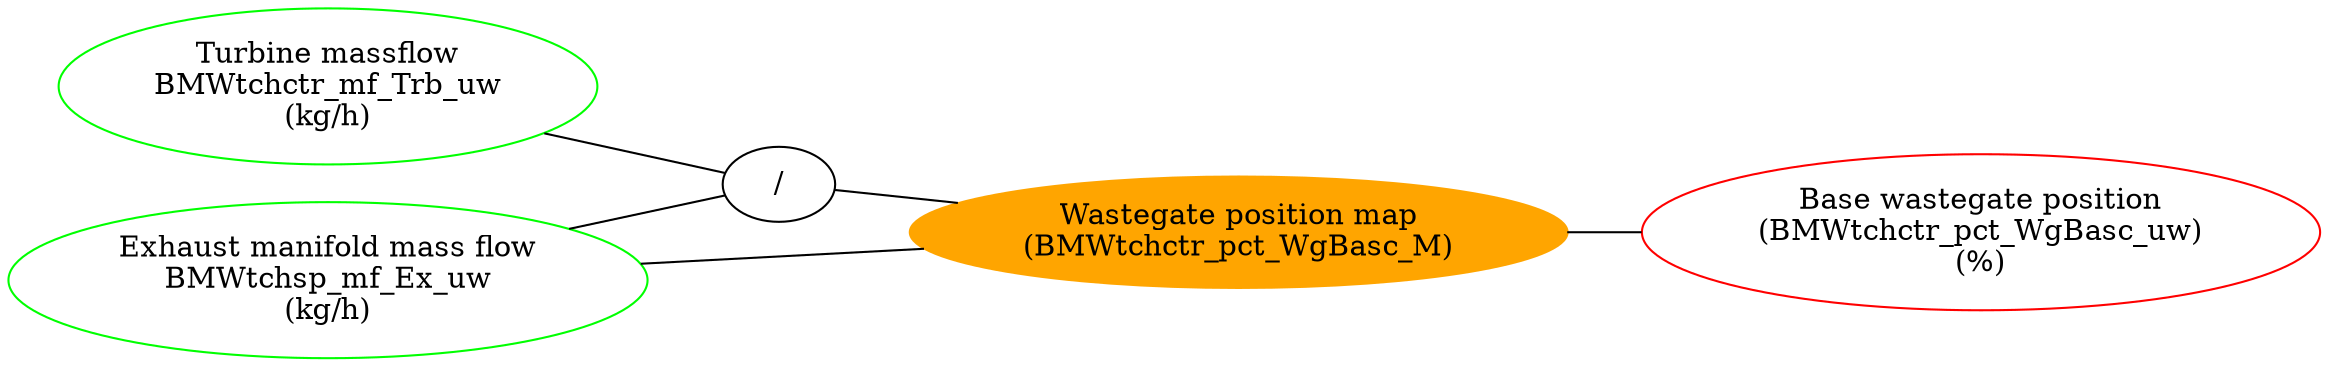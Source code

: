 graph "wgbasc" {
    graph ["rankdir" = "LR"]

    BMWtchctr_mf_Trb_uw [label="Turbine massflow\nBMWtchctr_mf_Trb_uw\n(kg/h)",color=green]
    BMWtchsp_mf_Ex_uw [label="Exhaust manifold mass flow\nBMWtchsp_mf_Ex_uw\n(kg/h)",color="green"]
    div [label="/"]

    BMWtchctr_pct_WgBasc_M [label="Wastegate position map\n(BMWtchctr_pct_WgBasc_M)",color=orange,style=filled]

    BMWtchctr_pct_WgBasc_uw [label="Base wastegate position\n(BMWtchctr_pct_WgBasc_uw)\n(%)",color=red]

    BMWtchctr_mf_Trb_uw -- div
    BMWtchsp_mf_Ex_uw -- div
    div -- BMWtchctr_pct_WgBasc_M
    BMWtchsp_mf_Ex_uw -- BMWtchctr_pct_WgBasc_M
    BMWtchctr_pct_WgBasc_M -- BMWtchctr_pct_WgBasc_uw
}
